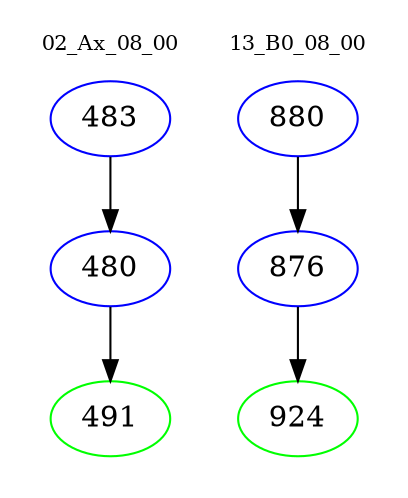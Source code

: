 digraph{
subgraph cluster_0 {
color = white
label = "02_Ax_08_00";
fontsize=10;
T0_483 [label="483", color="blue"]
T0_483 -> T0_480 [color="black"]
T0_480 [label="480", color="blue"]
T0_480 -> T0_491 [color="black"]
T0_491 [label="491", color="green"]
}
subgraph cluster_1 {
color = white
label = "13_B0_08_00";
fontsize=10;
T1_880 [label="880", color="blue"]
T1_880 -> T1_876 [color="black"]
T1_876 [label="876", color="blue"]
T1_876 -> T1_924 [color="black"]
T1_924 [label="924", color="green"]
}
}
